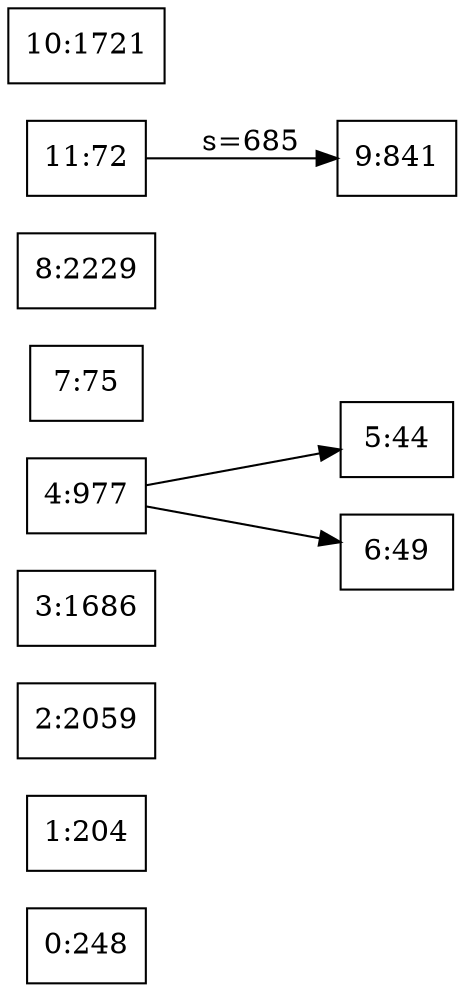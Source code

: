 digraph g { 
	rankdir = LR 
	0 [shape=box, label="0:248"] 
	1 [shape=box, label="1:204"] 
	2 [shape=box, label="2:2059"] 
	3 [shape=box, label="3:1686"] 
	4 [shape=box, label="4:977"] 
	4 -> 5
	4 -> 6
	5 [shape=box, label="5:44"] 
	6 [shape=box, label="6:49"] 
	7 [shape=box, label="7:75"] 
	8 [shape=box, label="8:2229"] 
	9 [shape=box, label="9:841"] 
	10 [shape=box, label="10:1721"] 
	11 [shape=box, label="11:72"] 
	11 -> 9 [label="s=685"] 
} 
